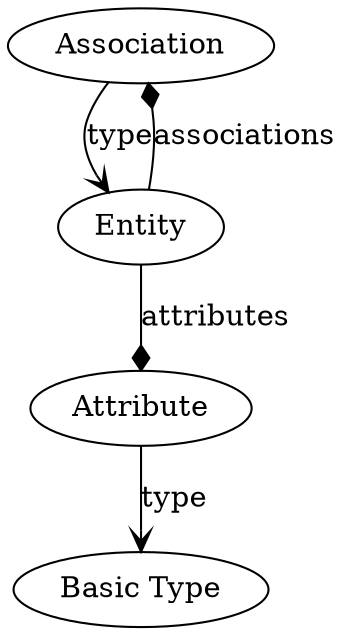 digraph G {
"Association" [label="Association"];
"Attribute" [label="Attribute"];
"BasicType" [label="Basic Type"];
"Entity" [label="Entity"];
"Association" -> "Entity" [label="type" arrowhead=vee];
"Attribute" -> "BasicType" [label="type" arrowhead=vee];
"Entity" -> "Attribute" [label="attributes" arrowhead=diamond];
"Entity" -> "Association" [label="associations" arrowhead=diamond];
}